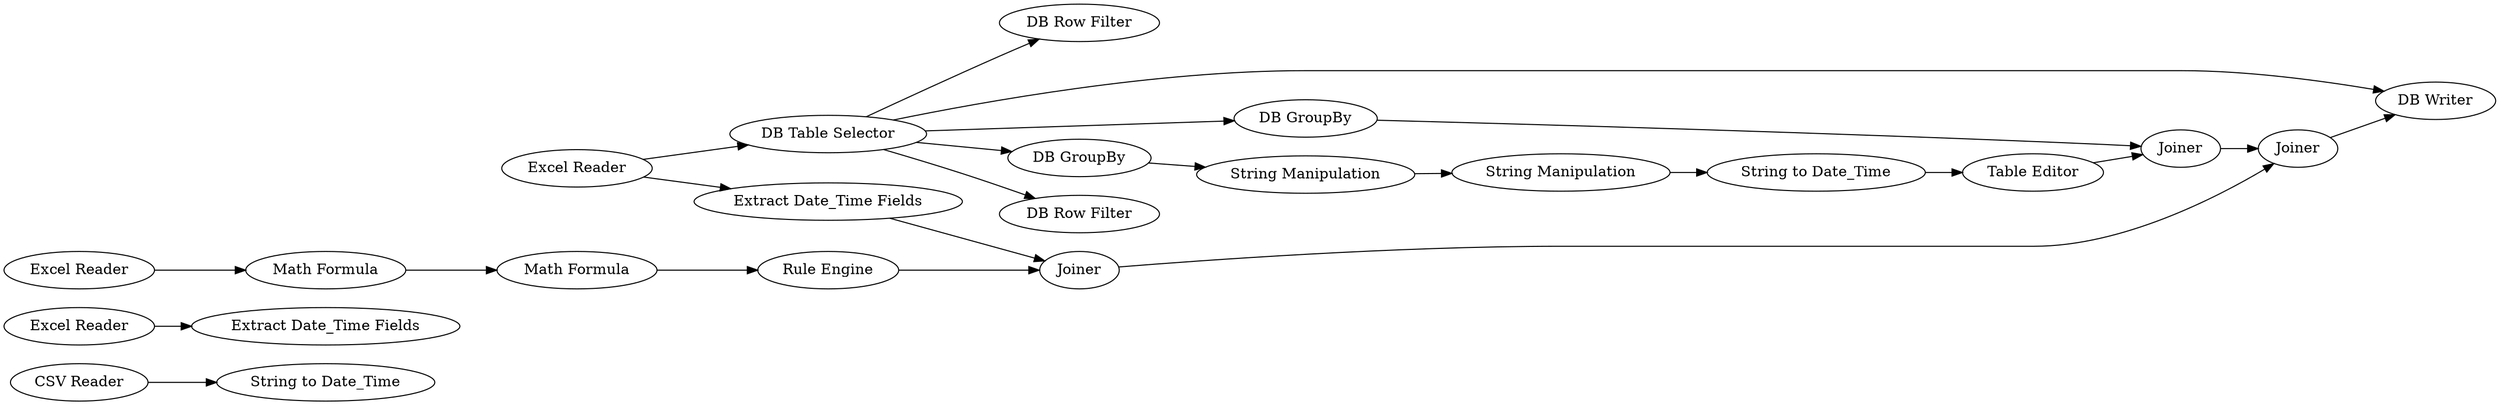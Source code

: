 digraph {
	1 [label="CSV Reader"]
	2 [label="String to Date_Time"]
	5 [label="Excel Reader"]
	6 [label="Extract Date_Time Fields"]
	19 [label="String Manipulation"]
	20 [label="String Manipulation"]
	21 [label="Math Formula"]
	22 [label="Rule Engine"]
	23 [label="Math Formula"]
	24 [label="String to Date_Time"]
	26 [label="Table Editor"]
	30 [label="DB Writer"]
	35 [label=Joiner]
	36 [label=Joiner]
	37 [label=Joiner]
	38 [label="Extract Date_Time Fields"]
	39 [label="Excel Reader"]
	40 [label="Excel Reader"]
	41 [label="Table Reader"]
	42 [label="CSV Reader"]
	43 [label="SQLite Connector"]
	41 [label="DB GroupBy"]
	42 [label="DB GroupBy"]
	43 [label="DB Table Selector"]
	44 [label="DB Row Filter"]
	45 [label="DB Row Filter"]
	19 -> 20
	20 -> 24
	21 -> 22
	22 -> 35
	23 -> 21
	24 -> 26
	26 -> 37
	35 -> 36
	36 -> 30
	37 -> 36
	38 -> 35
	39 -> 23
	40 -> 38
	41 -> 37
	42 -> 19
	43 -> 30
	1 -> 2
	5 -> 6
	40 -> 43
	43 -> 42
	43 -> 41
	43 -> 44
	43 -> 45
	rankdir=LR
}
